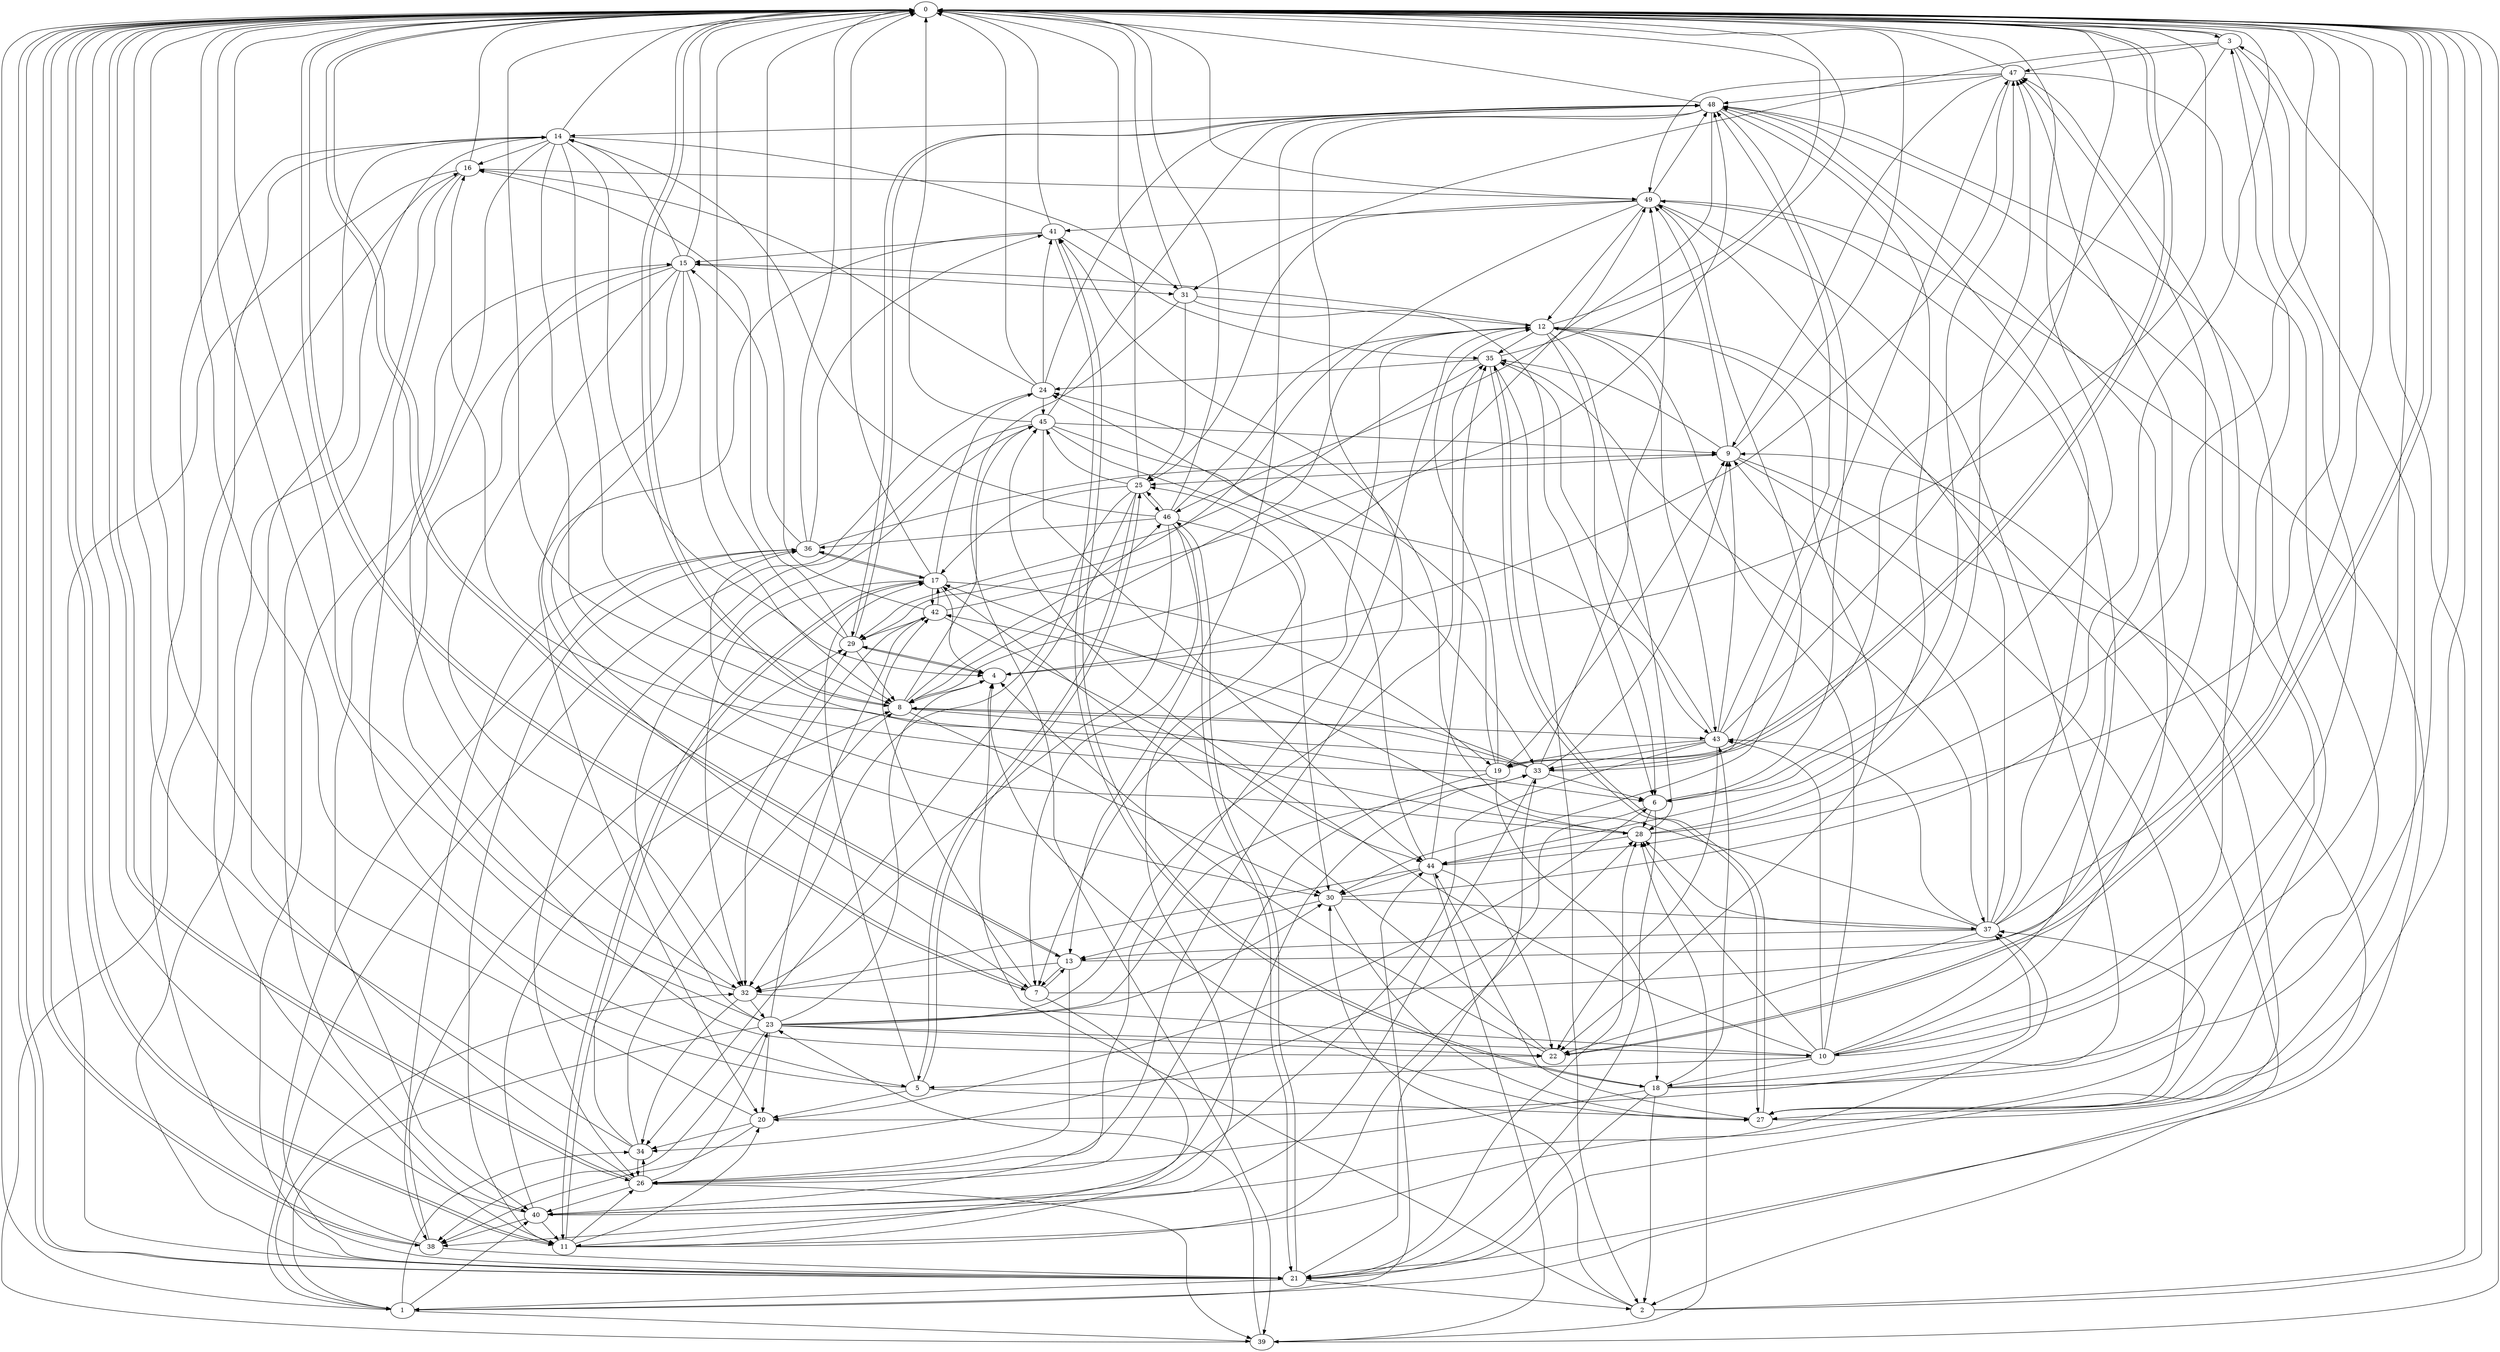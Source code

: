 strict digraph "" {
	0	 [component_delay=3];
	3	 [component_delay=3];
	0 -> 3	 [wire_delay=1];
	7	 [component_delay=3];
	0 -> 7	 [wire_delay=1];
	8	 [component_delay=3];
	0 -> 8	 [wire_delay=1];
	11	 [component_delay=3];
	0 -> 11	 [wire_delay=1];
	13	 [component_delay=3];
	0 -> 13	 [wire_delay=1];
	19	 [component_delay=3];
	0 -> 19	 [wire_delay=1];
	21	 [component_delay=3];
	0 -> 21	 [wire_delay=1];
	22	 [component_delay=3];
	0 -> 22	 [wire_delay=1];
	26	 [component_delay=3];
	0 -> 26	 [wire_delay=1];
	38	 [component_delay=3];
	0 -> 38	 [wire_delay=1];
	1	 [component_delay=3];
	1 -> 0	 [wire_delay=1];
	32	 [component_delay=3];
	1 -> 32	 [wire_delay=1];
	34	 [component_delay=3];
	1 -> 34	 [wire_delay=1];
	39	 [component_delay=3];
	1 -> 39	 [wire_delay=1];
	40	 [component_delay=3];
	1 -> 40	 [wire_delay=1];
	44	 [component_delay=3];
	1 -> 44	 [wire_delay=1];
	2	 [component_delay=3];
	2 -> 0	 [wire_delay=1];
	2 -> 3	 [wire_delay=1];
	4	 [component_delay=3];
	2 -> 4	 [wire_delay=1];
	30	 [component_delay=3];
	2 -> 30	 [wire_delay=1];
	3 -> 0	 [wire_delay=1];
	10	 [component_delay=3];
	3 -> 10	 [wire_delay=1];
	27	 [component_delay=3];
	3 -> 27	 [wire_delay=1];
	31	 [component_delay=3];
	3 -> 31	 [wire_delay=1];
	33	 [component_delay=3];
	3 -> 33	 [wire_delay=1];
	47	 [component_delay=3];
	3 -> 47	 [wire_delay=1];
	4 -> 0	 [wire_delay=1];
	4 -> 8	 [wire_delay=1];
	29	 [component_delay=3];
	4 -> 29	 [wire_delay=1];
	5	 [component_delay=3];
	5 -> 0	 [wire_delay=1];
	17	 [component_delay=3];
	5 -> 17	 [wire_delay=1];
	20	 [component_delay=3];
	5 -> 20	 [wire_delay=1];
	25	 [component_delay=3];
	5 -> 25	 [wire_delay=1];
	5 -> 27	 [wire_delay=1];
	6	 [component_delay=3];
	6 -> 0	 [wire_delay=1];
	6 -> 21	 [wire_delay=1];
	28	 [component_delay=3];
	6 -> 28	 [wire_delay=1];
	6 -> 34	 [wire_delay=1];
	6 -> 47	 [wire_delay=1];
	7 -> 0	 [wire_delay=1];
	7 -> 11	 [wire_delay=1];
	7 -> 13	 [wire_delay=1];
	42	 [component_delay=3];
	7 -> 42	 [wire_delay=1];
	7 -> 47	 [wire_delay=1];
	8 -> 0	 [wire_delay=1];
	8 -> 6	 [wire_delay=1];
	8 -> 30	 [wire_delay=1];
	43	 [component_delay=3];
	8 -> 43	 [wire_delay=1];
	45	 [component_delay=3];
	8 -> 45	 [wire_delay=1];
	46	 [component_delay=3];
	8 -> 46	 [wire_delay=1];
	49	 [component_delay=3];
	8 -> 49	 [wire_delay=1];
	9	 [component_delay=3];
	9 -> 0	 [wire_delay=1];
	9 -> 1	 [wire_delay=1];
	9 -> 25	 [wire_delay=1];
	9 -> 27	 [wire_delay=1];
	35	 [component_delay=3];
	9 -> 35	 [wire_delay=1];
	9 -> 49	 [wire_delay=1];
	10 -> 0	 [wire_delay=1];
	10 -> 5	 [wire_delay=1];
	12	 [component_delay=3];
	10 -> 12	 [wire_delay=1];
	18	 [component_delay=3];
	10 -> 18	 [wire_delay=1];
	10 -> 28	 [wire_delay=1];
	10 -> 43	 [wire_delay=1];
	10 -> 45	 [wire_delay=1];
	10 -> 47	 [wire_delay=1];
	48	 [component_delay=3];
	10 -> 48	 [wire_delay=1];
	10 -> 49	 [wire_delay=1];
	11 -> 0	 [wire_delay=1];
	11 -> 17	 [wire_delay=1];
	11 -> 20	 [wire_delay=1];
	11 -> 25	 [wire_delay=1];
	11 -> 26	 [wire_delay=1];
	11 -> 28	 [wire_delay=1];
	37	 [component_delay=3];
	11 -> 37	 [wire_delay=1];
	12 -> 0	 [wire_delay=1];
	12 -> 2	 [wire_delay=1];
	12 -> 6	 [wire_delay=1];
	12 -> 7	 [wire_delay=1];
	12 -> 8	 [wire_delay=1];
	15	 [component_delay=3];
	12 -> 15	 [wire_delay=1];
	12 -> 22	 [wire_delay=1];
	12 -> 26	 [wire_delay=1];
	12 -> 28	 [wire_delay=1];
	12 -> 35	 [wire_delay=1];
	12 -> 43	 [wire_delay=1];
	13 -> 0	 [wire_delay=1];
	13 -> 3	 [wire_delay=1];
	13 -> 7	 [wire_delay=1];
	13 -> 26	 [wire_delay=1];
	13 -> 32	 [wire_delay=1];
	14	 [component_delay=3];
	14 -> 0	 [wire_delay=1];
	14 -> 4	 [wire_delay=1];
	14 -> 8	 [wire_delay=1];
	14 -> 11	 [wire_delay=1];
	16	 [component_delay=3];
	14 -> 16	 [wire_delay=1];
	14 -> 21	 [wire_delay=1];
	14 -> 28	 [wire_delay=1];
	14 -> 31	 [wire_delay=1];
	14 -> 32	 [wire_delay=1];
	15 -> 0	 [wire_delay=1];
	15 -> 7	 [wire_delay=1];
	15 -> 8	 [wire_delay=1];
	15 -> 14	 [wire_delay=1];
	15 -> 22	 [wire_delay=1];
	15 -> 30	 [wire_delay=1];
	15 -> 31	 [wire_delay=1];
	15 -> 32	 [wire_delay=1];
	15 -> 40	 [wire_delay=1];
	16 -> 0	 [wire_delay=1];
	16 -> 5	 [wire_delay=1];
	16 -> 21	 [wire_delay=1];
	16 -> 40	 [wire_delay=1];
	16 -> 49	 [wire_delay=1];
	17 -> 0	 [wire_delay=1];
	17 -> 4	 [wire_delay=1];
	17 -> 11	 [wire_delay=1];
	17 -> 19	 [wire_delay=1];
	24	 [component_delay=3];
	17 -> 24	 [wire_delay=1];
	17 -> 32	 [wire_delay=1];
	36	 [component_delay=3];
	17 -> 36	 [wire_delay=1];
	17 -> 42	 [wire_delay=1];
	18 -> 0	 [wire_delay=1];
	18 -> 2	 [wire_delay=1];
	18 -> 21	 [wire_delay=1];
	18 -> 26	 [wire_delay=1];
	18 -> 37	 [wire_delay=1];
	41	 [component_delay=3];
	18 -> 41	 [wire_delay=1];
	18 -> 43	 [wire_delay=1];
	18 -> 48	 [wire_delay=1];
	19 -> 0	 [wire_delay=1];
	19 -> 9	 [wire_delay=1];
	19 -> 12	 [wire_delay=1];
	19 -> 16	 [wire_delay=1];
	19 -> 18	 [wire_delay=1];
	19 -> 24	 [wire_delay=1];
	19 -> 26	 [wire_delay=1];
	20 -> 0	 [wire_delay=1];
	20 -> 6	 [wire_delay=1];
	20 -> 34	 [wire_delay=1];
	20 -> 38	 [wire_delay=1];
	21 -> 0	 [wire_delay=1];
	21 -> 1	 [wire_delay=1];
	21 -> 2	 [wire_delay=1];
	21 -> 9	 [wire_delay=1];
	21 -> 15	 [wire_delay=1];
	21 -> 28	 [wire_delay=1];
	21 -> 33	 [wire_delay=1];
	21 -> 36	 [wire_delay=1];
	21 -> 46	 [wire_delay=1];
	22 -> 0	 [wire_delay=1];
	22 -> 4	 [wire_delay=1];
	22 -> 17	 [wire_delay=1];
	23	 [component_delay=3];
	23 -> 0	 [wire_delay=1];
	23 -> 1	 [wire_delay=1];
	23 -> 4	 [wire_delay=1];
	23 -> 10	 [wire_delay=1];
	23 -> 20	 [wire_delay=1];
	23 -> 22	 [wire_delay=1];
	23 -> 30	 [wire_delay=1];
	23 -> 33	 [wire_delay=1];
	23 -> 35	 [wire_delay=1];
	23 -> 38	 [wire_delay=1];
	23 -> 42	 [wire_delay=1];
	23 -> 45	 [wire_delay=1];
	24 -> 0	 [wire_delay=1];
	24 -> 1	 [wire_delay=1];
	24 -> 16	 [wire_delay=1];
	24 -> 41	 [wire_delay=1];
	24 -> 45	 [wire_delay=1];
	24 -> 48	 [wire_delay=1];
	25 -> 0	 [wire_delay=1];
	25 -> 5	 [wire_delay=1];
	25 -> 17	 [wire_delay=1];
	25 -> 32	 [wire_delay=1];
	25 -> 34	 [wire_delay=1];
	25 -> 45	 [wire_delay=1];
	25 -> 46	 [wire_delay=1];
	26 -> 0	 [wire_delay=1];
	26 -> 14	 [wire_delay=1];
	26 -> 23	 [wire_delay=1];
	26 -> 34	 [wire_delay=1];
	26 -> 39	 [wire_delay=1];
	26 -> 40	 [wire_delay=1];
	27 -> 0	 [wire_delay=1];
	27 -> 4	 [wire_delay=1];
	27 -> 35	 [wire_delay=1];
	27 -> 44	 [wire_delay=1];
	28 -> 0	 [wire_delay=1];
	28 -> 17	 [wire_delay=1];
	28 -> 36	 [wire_delay=1];
	28 -> 44	 [wire_delay=1];
	28 -> 47	 [wire_delay=1];
	29 -> 0	 [wire_delay=1];
	29 -> 4	 [wire_delay=1];
	29 -> 8	 [wire_delay=1];
	29 -> 16	 [wire_delay=1];
	29 -> 48	 [wire_delay=1];
	30 -> 0	 [wire_delay=1];
	30 -> 13	 [wire_delay=1];
	30 -> 27	 [wire_delay=1];
	30 -> 37	 [wire_delay=1];
	31 -> 0	 [wire_delay=1];
	31 -> 6	 [wire_delay=1];
	31 -> 12	 [wire_delay=1];
	31 -> 25	 [wire_delay=1];
	31 -> 39	 [wire_delay=1];
	32 -> 0	 [wire_delay=1];
	32 -> 10	 [wire_delay=1];
	32 -> 23	 [wire_delay=1];
	32 -> 34	 [wire_delay=1];
	33 -> 0	 [wire_delay=1];
	33 -> 6	 [wire_delay=1];
	33 -> 8	 [wire_delay=1];
	33 -> 9	 [wire_delay=1];
	33 -> 38	 [wire_delay=1];
	33 -> 42	 [wire_delay=1];
	33 -> 47	 [wire_delay=1];
	33 -> 49	 [wire_delay=1];
	34 -> 0	 [wire_delay=1];
	34 -> 8	 [wire_delay=1];
	34 -> 26	 [wire_delay=1];
	34 -> 29	 [wire_delay=1];
	35 -> 0	 [wire_delay=1];
	35 -> 2	 [wire_delay=1];
	35 -> 24	 [wire_delay=1];
	35 -> 27	 [wire_delay=1];
	35 -> 29	 [wire_delay=1];
	35 -> 37	 [wire_delay=1];
	36 -> 0	 [wire_delay=1];
	36 -> 9	 [wire_delay=1];
	36 -> 11	 [wire_delay=1];
	36 -> 15	 [wire_delay=1];
	36 -> 17	 [wire_delay=1];
	36 -> 38	 [wire_delay=1];
	36 -> 41	 [wire_delay=1];
	37 -> 0	 [wire_delay=1];
	37 -> 9	 [wire_delay=1];
	37 -> 13	 [wire_delay=1];
	37 -> 22	 [wire_delay=1];
	37 -> 28	 [wire_delay=1];
	37 -> 41	 [wire_delay=1];
	37 -> 43	 [wire_delay=1];
	37 -> 47	 [wire_delay=1];
	37 -> 48	 [wire_delay=1];
	37 -> 49	 [wire_delay=1];
	38 -> 0	 [wire_delay=1];
	38 -> 14	 [wire_delay=1];
	38 -> 21	 [wire_delay=1];
	38 -> 29	 [wire_delay=1];
	39 -> 0	 [wire_delay=1];
	39 -> 16	 [wire_delay=1];
	39 -> 23	 [wire_delay=1];
	39 -> 28	 [wire_delay=1];
	40 -> 0	 [wire_delay=1];
	40 -> 8	 [wire_delay=1];
	40 -> 11	 [wire_delay=1];
	40 -> 33	 [wire_delay=1];
	40 -> 37	 [wire_delay=1];
	40 -> 38	 [wire_delay=1];
	41 -> 0	 [wire_delay=1];
	41 -> 15	 [wire_delay=1];
	41 -> 18	 [wire_delay=1];
	41 -> 20	 [wire_delay=1];
	41 -> 35	 [wire_delay=1];
	42 -> 0	 [wire_delay=1];
	42 -> 17	 [wire_delay=1];
	42 -> 29	 [wire_delay=1];
	42 -> 32	 [wire_delay=1];
	42 -> 44	 [wire_delay=1];
	42 -> 48	 [wire_delay=1];
	43 -> 0	 [wire_delay=1];
	43 -> 9	 [wire_delay=1];
	43 -> 19	 [wire_delay=1];
	43 -> 22	 [wire_delay=1];
	43 -> 33	 [wire_delay=1];
	43 -> 35	 [wire_delay=1];
	43 -> 40	 [wire_delay=1];
	43 -> 48	 [wire_delay=1];
	44 -> 0	 [wire_delay=1];
	44 -> 22	 [wire_delay=1];
	44 -> 24	 [wire_delay=1];
	44 -> 30	 [wire_delay=1];
	44 -> 32	 [wire_delay=1];
	44 -> 35	 [wire_delay=1];
	44 -> 39	 [wire_delay=1];
	45 -> 0	 [wire_delay=1];
	45 -> 9	 [wire_delay=1];
	45 -> 26	 [wire_delay=1];
	45 -> 33	 [wire_delay=1];
	45 -> 43	 [wire_delay=1];
	45 -> 44	 [wire_delay=1];
	45 -> 48	 [wire_delay=1];
	46 -> 0	 [wire_delay=1];
	46 -> 7	 [wire_delay=1];
	46 -> 12	 [wire_delay=1];
	46 -> 14	 [wire_delay=1];
	46 -> 21	 [wire_delay=1];
	46 -> 25	 [wire_delay=1];
	46 -> 30	 [wire_delay=1];
	46 -> 32	 [wire_delay=1];
	46 -> 36	 [wire_delay=1];
	47 -> 0	 [wire_delay=1];
	47 -> 4	 [wire_delay=1];
	47 -> 9	 [wire_delay=1];
	47 -> 27	 [wire_delay=1];
	47 -> 48	 [wire_delay=1];
	47 -> 49	 [wire_delay=1];
	48 -> 0	 [wire_delay=1];
	48 -> 6	 [wire_delay=1];
	48 -> 13	 [wire_delay=1];
	48 -> 14	 [wire_delay=1];
	48 -> 27	 [wire_delay=1];
	48 -> 29	 [wire_delay=1];
	48 -> 40	 [wire_delay=1];
	48 -> 44	 [wire_delay=1];
	48 -> 46	 [wire_delay=1];
	49 -> 0	 [wire_delay=1];
	49 -> 12	 [wire_delay=1];
	49 -> 20	 [wire_delay=1];
	49 -> 21	 [wire_delay=1];
	49 -> 25	 [wire_delay=1];
	49 -> 29	 [wire_delay=1];
	49 -> 30	 [wire_delay=1];
	49 -> 41	 [wire_delay=1];
	49 -> 48	 [wire_delay=1];
}
